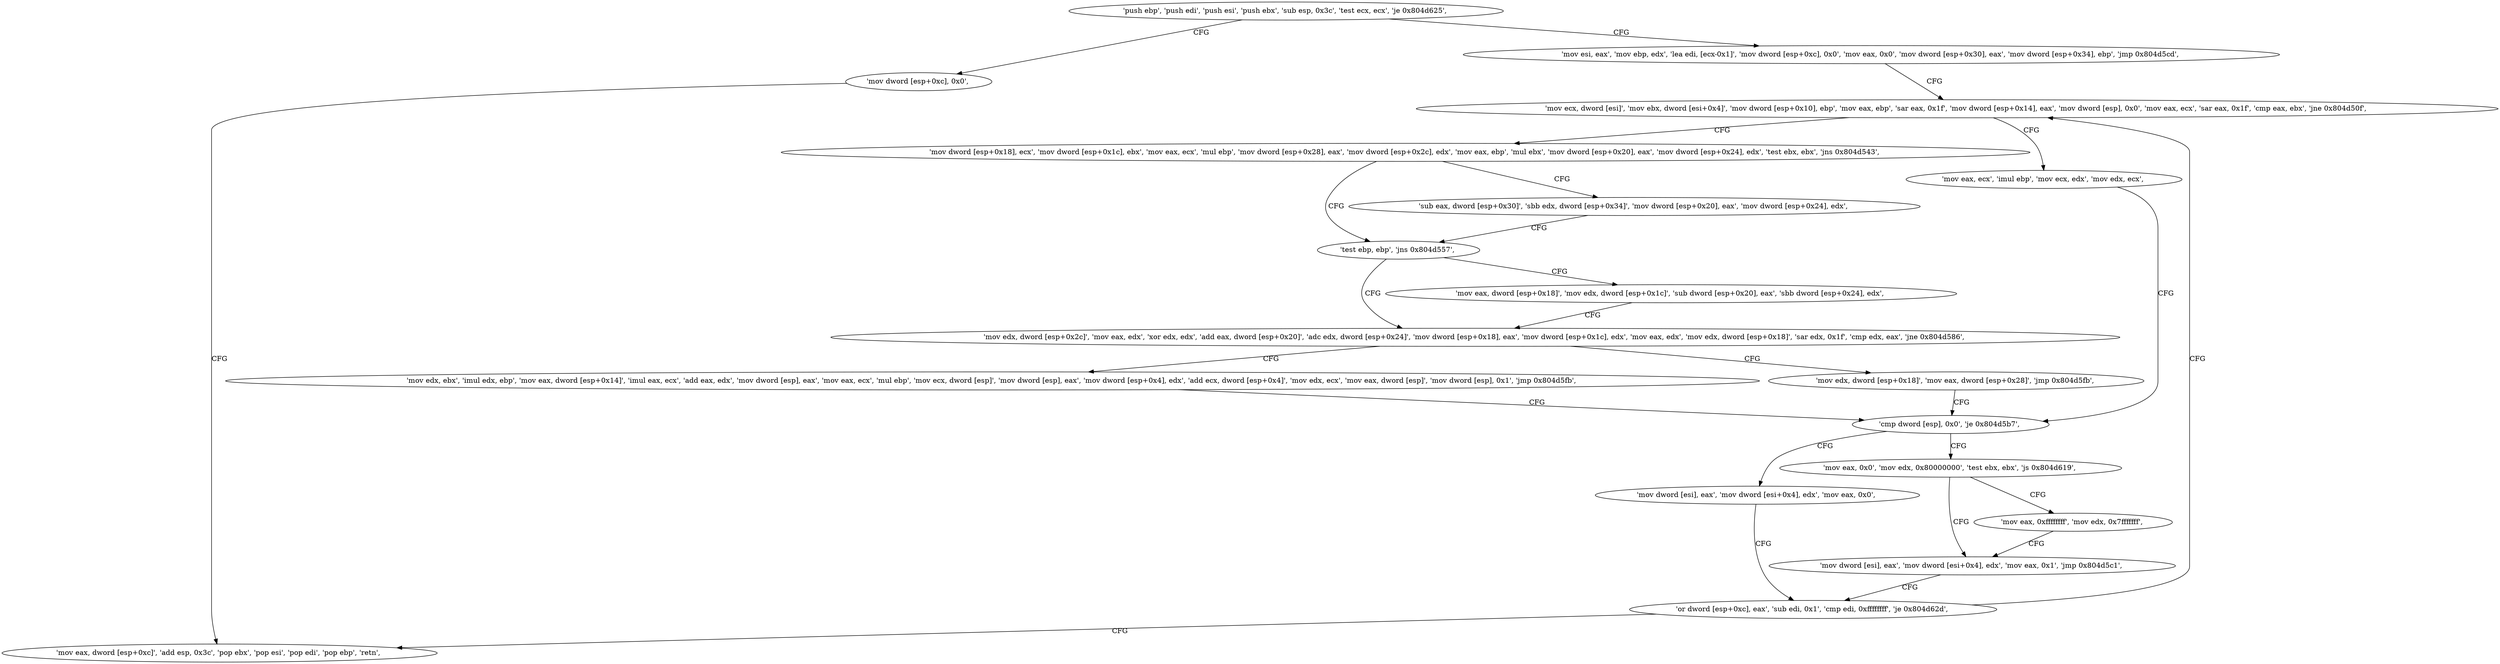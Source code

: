 digraph "func" {
"134534367" [label = "'push ebp', 'push edi', 'push esi', 'push ebx', 'sub esp, 0x3c', 'test ecx, ecx', 'je 0x804d625', " ]
"134534693" [label = "'mov dword [esp+0xc], 0x0', " ]
"134534382" [label = "'mov esi, eax', 'mov ebp, edx', 'lea edi, [ecx-0x1]', 'mov dword [esp+0xc], 0x0', 'mov eax, 0x0', 'mov dword [esp+0x30], eax', 'mov dword [esp+0x34], ebp', 'jmp 0x804d5cd', " ]
"134534701" [label = "'mov eax, dword [esp+0xc]', 'add esp, 0x3c', 'pop ebx', 'pop esi', 'pop edi', 'pop ebp', 'retn', " ]
"134534605" [label = "'mov ecx, dword [esi]', 'mov ebx, dword [esi+0x4]', 'mov dword [esp+0x10], ebp', 'mov eax, ebp', 'sar eax, 0x1f', 'mov dword [esp+0x14], eax', 'mov dword [esp], 0x0', 'mov eax, ecx', 'sar eax, 0x1f', 'cmp eax, ebx', 'jne 0x804d50f', " ]
"134534415" [label = "'mov dword [esp+0x18], ecx', 'mov dword [esp+0x1c], ebx', 'mov eax, ecx', 'mul ebp', 'mov dword [esp+0x28], eax', 'mov dword [esp+0x2c], edx', 'mov eax, ebp', 'mul ebx', 'mov dword [esp+0x20], eax', 'mov dword [esp+0x24], edx', 'test ebx, ebx', 'jns 0x804d543', " ]
"134534643" [label = "'mov eax, ecx', 'imul ebp', 'mov ecx, edx', 'mov edx, ecx', " ]
"134534467" [label = "'test ebp, ebp', 'jns 0x804d557', " ]
"134534451" [label = "'sub eax, dword [esp+0x30]', 'sbb edx, dword [esp+0x34]', 'mov dword [esp+0x20], eax', 'mov dword [esp+0x24], edx', " ]
"134534651" [label = "'cmp dword [esp], 0x0', 'je 0x804d5b7', " ]
"134534487" [label = "'mov edx, dword [esp+0x2c]', 'mov eax, edx', 'xor edx, edx', 'add eax, dword [esp+0x20]', 'adc edx, dword [esp+0x24]', 'mov dword [esp+0x18], eax', 'mov dword [esp+0x1c], edx', 'mov eax, edx', 'mov edx, dword [esp+0x18]', 'sar edx, 0x1f', 'cmp edx, eax', 'jne 0x804d586', " ]
"134534471" [label = "'mov eax, dword [esp+0x18]', 'mov edx, dword [esp+0x1c]', 'sub dword [esp+0x20], eax', 'sbb dword [esp+0x24], edx', " ]
"134534583" [label = "'mov dword [esi], eax', 'mov dword [esi+0x4], edx', 'mov eax, 0x0', " ]
"134534593" [label = "'or dword [esp+0xc], eax', 'sub edi, 0x1', 'cmp edi, 0xffffffff', 'je 0x804d62d', " ]
"134534657" [label = "'mov eax, 0x0', 'mov edx, 0x80000000', 'test ebx, ebx', 'js 0x804d619', " ]
"134534681" [label = "'mov dword [esi], eax', 'mov dword [esi+0x4], edx', 'mov eax, 0x1', 'jmp 0x804d5c1', " ]
"134534671" [label = "'mov eax, 0xffffffff', 'mov edx, 0x7fffffff', " ]
"134534534" [label = "'mov edx, ebx', 'imul edx, ebp', 'mov eax, dword [esp+0x14]', 'imul eax, ecx', 'add eax, edx', 'mov dword [esp], eax', 'mov eax, ecx', 'mul ebp', 'mov ecx, dword [esp]', 'mov dword [esp], eax', 'mov dword [esp+0x4], edx', 'add ecx, dword [esp+0x4]', 'mov edx, ecx', 'mov eax, dword [esp]', 'mov dword [esp], 0x1', 'jmp 0x804d5fb', " ]
"134534524" [label = "'mov edx, dword [esp+0x18]', 'mov eax, dword [esp+0x28]', 'jmp 0x804d5fb', " ]
"134534367" -> "134534693" [ label = "CFG" ]
"134534367" -> "134534382" [ label = "CFG" ]
"134534693" -> "134534701" [ label = "CFG" ]
"134534382" -> "134534605" [ label = "CFG" ]
"134534605" -> "134534415" [ label = "CFG" ]
"134534605" -> "134534643" [ label = "CFG" ]
"134534415" -> "134534467" [ label = "CFG" ]
"134534415" -> "134534451" [ label = "CFG" ]
"134534643" -> "134534651" [ label = "CFG" ]
"134534467" -> "134534487" [ label = "CFG" ]
"134534467" -> "134534471" [ label = "CFG" ]
"134534451" -> "134534467" [ label = "CFG" ]
"134534651" -> "134534583" [ label = "CFG" ]
"134534651" -> "134534657" [ label = "CFG" ]
"134534487" -> "134534534" [ label = "CFG" ]
"134534487" -> "134534524" [ label = "CFG" ]
"134534471" -> "134534487" [ label = "CFG" ]
"134534583" -> "134534593" [ label = "CFG" ]
"134534593" -> "134534701" [ label = "CFG" ]
"134534593" -> "134534605" [ label = "CFG" ]
"134534657" -> "134534681" [ label = "CFG" ]
"134534657" -> "134534671" [ label = "CFG" ]
"134534681" -> "134534593" [ label = "CFG" ]
"134534671" -> "134534681" [ label = "CFG" ]
"134534534" -> "134534651" [ label = "CFG" ]
"134534524" -> "134534651" [ label = "CFG" ]
}
